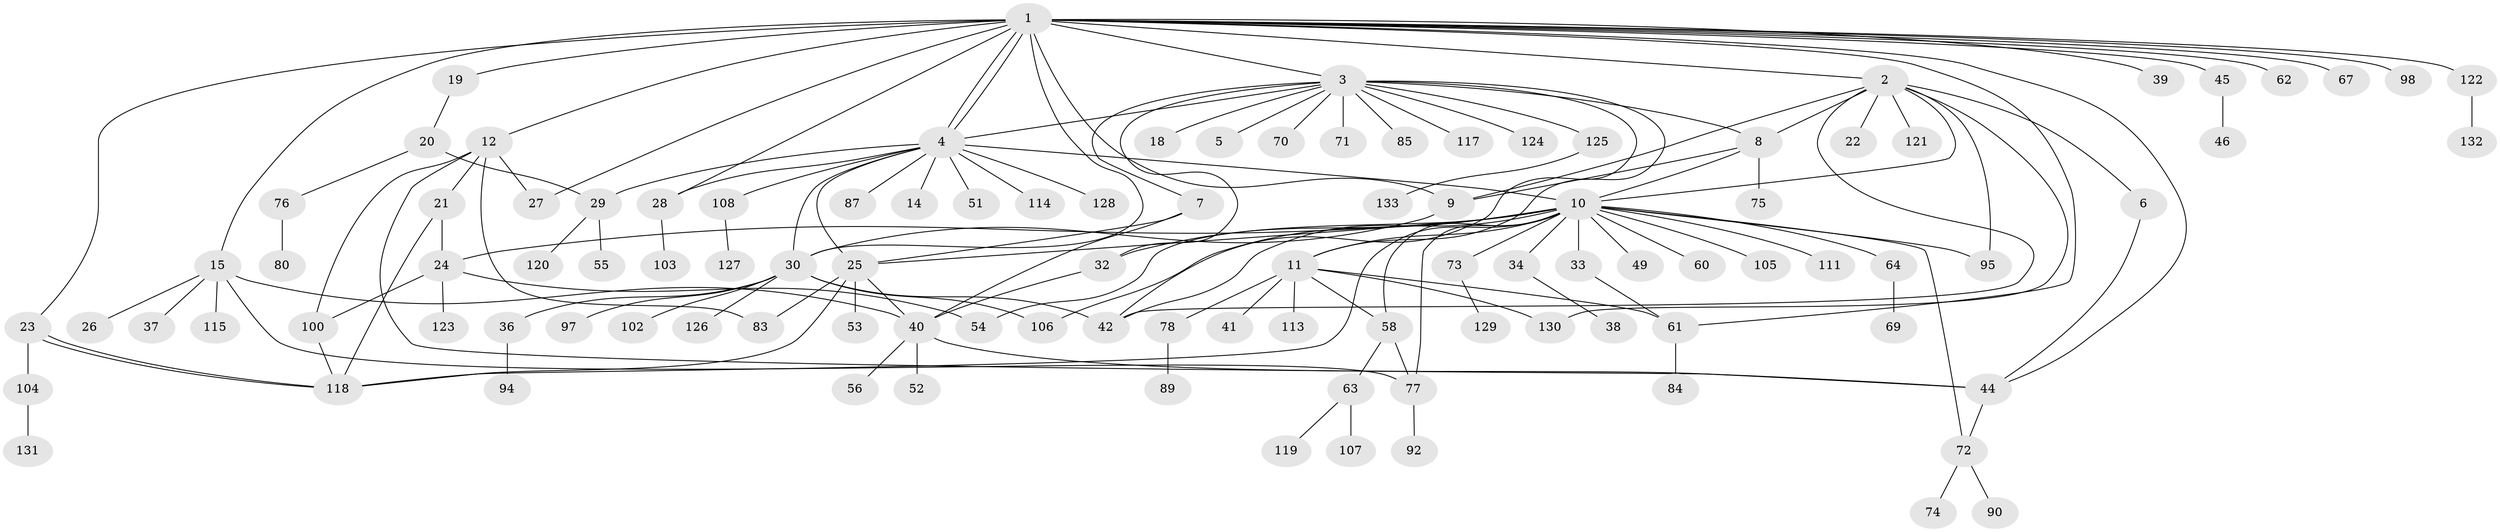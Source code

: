 // original degree distribution, {19: 0.007407407407407408, 11: 0.007407407407407408, 15: 0.007407407407407408, 13: 0.007407407407407408, 1: 0.43703703703703706, 2: 0.25925925925925924, 3: 0.08888888888888889, 4: 0.1037037037037037, 17: 0.007407407407407408, 8: 0.014814814814814815, 6: 0.022222222222222223, 5: 0.022222222222222223, 7: 0.007407407407407408, 10: 0.007407407407407408}
// Generated by graph-tools (version 1.1) at 2025/11/02/27/25 16:11:13]
// undirected, 105 vertices, 147 edges
graph export_dot {
graph [start="1"]
  node [color=gray90,style=filled];
  1 [super="+17"];
  2 [super="+134"];
  3 [super="+13"];
  4 [super="+35"];
  5;
  6;
  7;
  8 [super="+66"];
  9 [super="+99"];
  10 [super="+50"];
  11;
  12 [super="+96"];
  14;
  15 [super="+16"];
  18 [super="+47"];
  19;
  20 [super="+65"];
  21 [super="+68"];
  22;
  23 [super="+93"];
  24 [super="+82"];
  25 [super="+43"];
  26;
  27;
  28;
  29;
  30 [super="+31"];
  32 [super="+109"];
  33;
  34;
  36;
  37;
  38;
  39;
  40 [super="+48"];
  41;
  42;
  44 [super="+88"];
  45;
  46;
  49;
  51;
  52 [super="+57"];
  53;
  54;
  55;
  56;
  58 [super="+59"];
  60 [super="+79"];
  61 [super="+101"];
  62;
  63;
  64 [super="+110"];
  67;
  69 [super="+112"];
  70 [super="+86"];
  71;
  72 [super="+81"];
  73;
  74;
  75;
  76;
  77;
  78;
  80;
  83;
  84;
  85;
  87;
  89 [super="+91"];
  90;
  92;
  94;
  95;
  97 [super="+116"];
  98;
  100 [super="+135"];
  102;
  103;
  104;
  105;
  106;
  107;
  108;
  111;
  113;
  114;
  115;
  117;
  118;
  119;
  120;
  121;
  122;
  123;
  124;
  125;
  126;
  127;
  128;
  129;
  130;
  131;
  132;
  133;
  1 -- 2;
  1 -- 3;
  1 -- 4;
  1 -- 4;
  1 -- 9;
  1 -- 12;
  1 -- 15;
  1 -- 19;
  1 -- 27 [weight=2];
  1 -- 28;
  1 -- 39;
  1 -- 44;
  1 -- 45;
  1 -- 61;
  1 -- 62;
  1 -- 122;
  1 -- 98;
  1 -- 67;
  1 -- 23;
  1 -- 30 [weight=2];
  2 -- 6;
  2 -- 8;
  2 -- 9;
  2 -- 10;
  2 -- 22;
  2 -- 42;
  2 -- 95;
  2 -- 121;
  2 -- 130;
  3 -- 4;
  3 -- 5;
  3 -- 7;
  3 -- 8;
  3 -- 11;
  3 -- 18;
  3 -- 32;
  3 -- 42;
  3 -- 70;
  3 -- 85;
  3 -- 117;
  3 -- 124;
  3 -- 125;
  3 -- 71;
  4 -- 10;
  4 -- 14;
  4 -- 25;
  4 -- 29;
  4 -- 30;
  4 -- 51;
  4 -- 108;
  4 -- 114;
  4 -- 128;
  4 -- 28;
  4 -- 87;
  6 -- 44;
  7 -- 40;
  7 -- 25;
  8 -- 75;
  8 -- 10;
  8 -- 9;
  9 -- 30;
  10 -- 32;
  10 -- 33;
  10 -- 34;
  10 -- 42;
  10 -- 49;
  10 -- 58;
  10 -- 64;
  10 -- 72;
  10 -- 73;
  10 -- 77;
  10 -- 95;
  10 -- 105;
  10 -- 24;
  10 -- 11;
  10 -- 106;
  10 -- 111;
  10 -- 118;
  10 -- 54;
  10 -- 25;
  10 -- 60;
  11 -- 41;
  11 -- 58;
  11 -- 61;
  11 -- 78;
  11 -- 113;
  11 -- 130;
  12 -- 21;
  12 -- 83;
  12 -- 100;
  12 -- 27;
  12 -- 44;
  15 -- 26;
  15 -- 37;
  15 -- 115;
  15 -- 40;
  15 -- 77;
  19 -- 20;
  20 -- 29;
  20 -- 76;
  21 -- 24;
  21 -- 118;
  23 -- 118;
  23 -- 118;
  23 -- 104;
  24 -- 123;
  24 -- 54;
  24 -- 100;
  25 -- 53;
  25 -- 83;
  25 -- 118;
  25 -- 40;
  28 -- 103;
  29 -- 55;
  29 -- 120;
  30 -- 97;
  30 -- 36;
  30 -- 102;
  30 -- 42;
  30 -- 106;
  30 -- 126;
  32 -- 40;
  33 -- 61;
  34 -- 38;
  36 -- 94;
  40 -- 56;
  40 -- 52 [weight=2];
  40 -- 44;
  44 -- 72;
  45 -- 46;
  58 -- 77;
  58 -- 63;
  61 -- 84;
  63 -- 107;
  63 -- 119;
  64 -- 69;
  72 -- 74;
  72 -- 90;
  73 -- 129;
  76 -- 80;
  77 -- 92;
  78 -- 89;
  100 -- 118;
  104 -- 131;
  108 -- 127;
  122 -- 132;
  125 -- 133;
}
